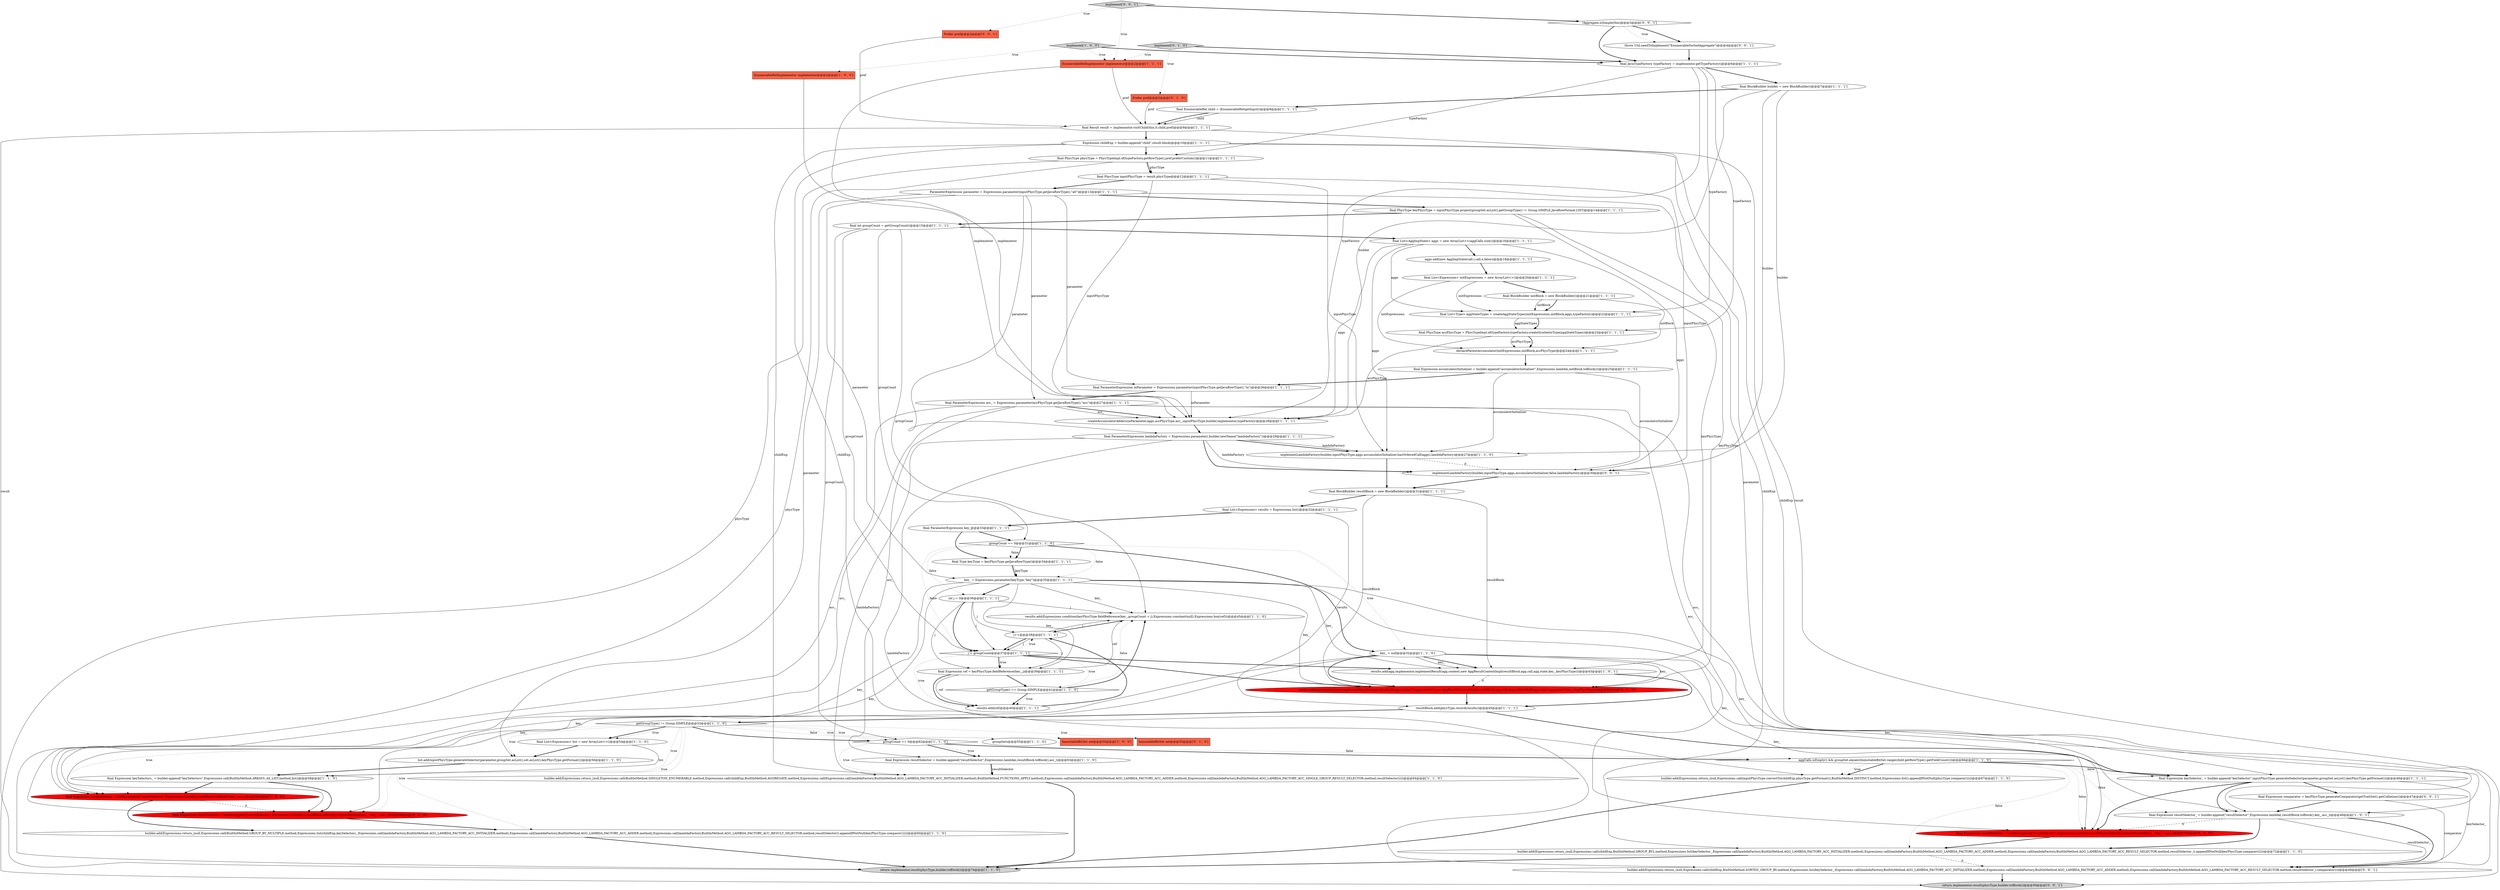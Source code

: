 digraph {
31 [style = filled, label = "return implementor.result(physType,builder.toBlock())@@@74@@@['1', '1', '0']", fillcolor = lightgray, shape = ellipse image = "AAA0AAABBB1BBB"];
37 [style = filled, label = "final EnumerableRel child = (EnumerableRel)getInput()@@@8@@@['1', '1', '1']", fillcolor = white, shape = ellipse image = "AAA0AAABBB1BBB"];
8 [style = filled, label = "final List<Expression> results = Expressions.list()@@@32@@@['1', '1', '1']", fillcolor = white, shape = ellipse image = "AAA0AAABBB1BBB"];
57 [style = filled, label = "EnumerableRelImplementor implementor@@@2@@@['1', '1', '1']", fillcolor = tomato, shape = box image = "AAA0AAABBB1BBB"];
15 [style = filled, label = "results.add(Expressions.condition(keyPhysType.fieldReference(key_,groupCount + j),Expressions.constant(null),Expressions.box(ref)))@@@45@@@['1', '1', '0']", fillcolor = white, shape = ellipse image = "AAA0AAABBB1BBB"];
21 [style = filled, label = "final PhysType keyPhysType = inputPhysType.project(groupSet.asList(),getGroupType() != Group.SIMPLE,JavaRowFormat.LIST)@@@14@@@['1', '1', '1']", fillcolor = white, shape = ellipse image = "AAA0AAABBB1BBB"];
41 [style = filled, label = "j++@@@38@@@['1', '1', '1']", fillcolor = white, shape = ellipse image = "AAA0AAABBB1BBB"];
29 [style = filled, label = "final Expression keySelector_ = builder.append(\"keySelector\",inputPhysType.generateSelector(parameter,groupSet.asList(),keyPhysType.getFormat()))@@@46@@@['1', '1', '1']", fillcolor = white, shape = ellipse image = "AAA0AAABBB1BBB"];
32 [style = filled, label = "key_ = Expressions.parameter(keyType,\"key\")@@@35@@@['1', '1', '1']", fillcolor = white, shape = ellipse image = "AAA0AAABBB1BBB"];
6 [style = filled, label = "final BlockBuilder resultBlock = new BlockBuilder()@@@31@@@['1', '1', '1']", fillcolor = white, shape = ellipse image = "AAA0AAABBB1BBB"];
5 [style = filled, label = "final PhysType accPhysType = PhysTypeImpl.of(typeFactory,typeFactory.createSyntheticType(aggStateTypes))@@@23@@@['1', '1', '1']", fillcolor = white, shape = ellipse image = "AAA0AAABBB1BBB"];
25 [style = filled, label = "final ParameterExpression lambdaFactory = Expressions.parameter(,builder.newName(\"lambdaFactory\"))@@@29@@@['1', '1', '1']", fillcolor = white, shape = ellipse image = "AAA0AAABBB1BBB"];
28 [style = filled, label = "list.add(inputPhysType.generateSelector(parameter,groupSet.asList(),set.asList(),keyPhysType.getFormat()))@@@56@@@['1', '1', '0']", fillcolor = white, shape = ellipse image = "AAA0AAABBB1BBB"];
30 [style = filled, label = "final PhysType inputPhysType = result.physType@@@12@@@['1', '1', '1']", fillcolor = white, shape = ellipse image = "AAA0AAABBB1BBB"];
42 [style = filled, label = "final Expression keySelectors_ = builder.append(\"keySelectors\",Expressions.call(BuiltInMethod.ARRAYS_AS_LIST.method,list))@@@58@@@['1', '1', '0']", fillcolor = white, shape = ellipse image = "AAA0AAABBB1BBB"];
2 [style = filled, label = "final List<AggImpState> aggs = new ArrayList<>(aggCalls.size())@@@16@@@['1', '1', '1']", fillcolor = white, shape = ellipse image = "AAA0AAABBB1BBB"];
44 [style = filled, label = "groupSets@@@55@@@['1', '1', '0']", fillcolor = white, shape = ellipse image = "AAA0AAABBB1BBB"];
47 [style = filled, label = "final int groupCount = getGroupCount()@@@15@@@['1', '1', '1']", fillcolor = white, shape = ellipse image = "AAA0AAABBB1BBB"];
68 [style = filled, label = "throw Util.needToImplement(\"EnumerableSortedAggregate\")@@@4@@@['0', '0', '1']", fillcolor = white, shape = ellipse image = "AAA0AAABBB3BBB"];
66 [style = filled, label = "implement['0', '0', '1']", fillcolor = lightgray, shape = diamond image = "AAA0AAABBB3BBB"];
10 [style = filled, label = "builder.add(Expressions.return_(null,Expressions.call(BuiltInMethod.SINGLETON_ENUMERABLE.method,Expressions.call(childExp,BuiltInMethod.AGGREGATE.method,Expressions.call(Expressions.call(lambdaFactory,BuiltInMethod.AGG_LAMBDA_FACTORY_ACC_INITIALIZER.method),BuiltInMethod.FUNCTION0_APPLY.method),Expressions.call(lambdaFactory,BuiltInMethod.AGG_LAMBDA_FACTORY_ACC_ADDER.method),Expressions.call(lambdaFactory,BuiltInMethod.AGG_LAMBDA_FACTORY_ACC_SINGLE_GROUP_RESULT_SELECTOR.method,resultSelector)))))@@@64@@@['1', '1', '0']", fillcolor = white, shape = ellipse image = "AAA0AAABBB1BBB"];
9 [style = filled, label = "getGroupType() != Group.SIMPLE@@@53@@@['1', '1', '0']", fillcolor = white, shape = diamond image = "AAA0AAABBB1BBB"];
4 [style = filled, label = "createAccumulatorAdders(inParameter,aggs,accPhysType,acc_,inputPhysType,builder,implementor,typeFactory)@@@28@@@['1', '1', '1']", fillcolor = white, shape = ellipse image = "AAA0AAABBB1BBB"];
33 [style = filled, label = "final BlockBuilder initBlock = new BlockBuilder()@@@21@@@['1', '1', '1']", fillcolor = white, shape = ellipse image = "AAA0AAABBB1BBB"];
58 [style = filled, label = "final Expression resultSelector_ = builder.append(\"resultSelector\",Expressions.lambda(,resultBlock.toBlock(),key_,acc_))@@@48@@@['1', '0', '1']", fillcolor = white, shape = ellipse image = "AAA0AAABBB1BBB"];
14 [style = filled, label = "final Result result = implementor.visitChild(this,0,child,pref)@@@9@@@['1', '1', '1']", fillcolor = white, shape = ellipse image = "AAA0AAABBB1BBB"];
24 [style = filled, label = "final List<Expression> list = new ArrayList<>()@@@54@@@['1', '1', '0']", fillcolor = white, shape = ellipse image = "AAA0AAABBB1BBB"];
62 [style = filled, label = "final Expression resultSelector = builder.append(\"resultSelector\",Expressions.lambda(,resultBlock.toBlock(),requireNonNull(key_,\"key_\"),acc_))@@@59@@@['0', '1', '0']", fillcolor = red, shape = ellipse image = "AAA1AAABBB2BBB"];
56 [style = filled, label = "final Expression resultSelector = builder.append(\"resultSelector\",Expressions.lambda(,resultBlock.toBlock(),key_,acc_))@@@59@@@['1', '0', '0']", fillcolor = red, shape = ellipse image = "AAA1AAABBB1BBB"];
0 [style = filled, label = "aggs.add(new AggImpState(call.i,call.e,false))@@@18@@@['1', '1', '1']", fillcolor = white, shape = ellipse image = "AAA0AAABBB1BBB"];
22 [style = filled, label = "final BlockBuilder builder = new BlockBuilder()@@@7@@@['1', '1', '1']", fillcolor = white, shape = ellipse image = "AAA0AAABBB1BBB"];
34 [style = filled, label = "j < groupCount@@@37@@@['1', '1', '1']", fillcolor = white, shape = diamond image = "AAA0AAABBB1BBB"];
17 [style = filled, label = "builder.add(Expressions.return_(null,Expressions.call(BuiltInMethod.GROUP_BY_MULTIPLE.method,Expressions.list(childExp,keySelectors_,Expressions.call(lambdaFactory,BuiltInMethod.AGG_LAMBDA_FACTORY_ACC_INITIALIZER.method),Expressions.call(lambdaFactory,BuiltInMethod.AGG_LAMBDA_FACTORY_ACC_ADDER.method),Expressions.call(lambdaFactory,BuiltInMethod.AGG_LAMBDA_FACTORY_ACC_RESULT_SELECTOR.method,resultSelector)).appendIfNotNull(keyPhysType.comparer()))))@@@60@@@['1', '1', '0']", fillcolor = white, shape = ellipse image = "AAA0AAABBB1BBB"];
53 [style = filled, label = "key_ = null@@@32@@@['1', '1', '0']", fillcolor = white, shape = ellipse image = "AAA0AAABBB1BBB"];
13 [style = filled, label = "implement['1', '0', '0']", fillcolor = lightgray, shape = diamond image = "AAA0AAABBB1BBB"];
3 [style = filled, label = "declareParentAccumulator(initExpressions,initBlock,accPhysType)@@@24@@@['1', '1', '1']", fillcolor = white, shape = ellipse image = "AAA0AAABBB1BBB"];
36 [style = filled, label = "implementLambdaFactory(builder,inputPhysType,aggs,accumulatorInitializer,hasOrderedCall(aggs),lambdaFactory)@@@27@@@['1', '1', '0']", fillcolor = white, shape = ellipse image = "AAA0AAABBB1BBB"];
1 [style = filled, label = "EnumerableRelImplementor implementor@@@2@@@['1', '0', '0']", fillcolor = tomato, shape = box image = "AAA0AAABBB1BBB"];
64 [style = filled, label = "final Expression resultSelector_ = builder.append(\"resultSelector\",Expressions.lambda(,resultBlock.toBlock(),requireNonNull(key_,\"key_\"),acc_))@@@71@@@['0', '1', '0']", fillcolor = red, shape = ellipse image = "AAA1AAABBB2BBB"];
38 [style = filled, label = "results.add(agg.implementor.implementResult(agg.context,new AggResultContextImpl(resultBlock,agg.call,agg.state,key_,keyPhysType)))@@@43@@@['1', '0', '1']", fillcolor = white, shape = ellipse image = "AAA0AAABBB1BBB"];
39 [style = filled, label = "final Expression resultSelector = builder.append(\"resultSelector\",Expressions.lambda(,resultBlock.toBlock(),acc_))@@@63@@@['1', '1', '0']", fillcolor = white, shape = ellipse image = "AAA0AAABBB1BBB"];
60 [style = filled, label = "results.add(agg.implementor.implementResult(requireNonNull(agg.context,\"agg.context\"),new AggResultContextImpl(resultBlock,agg.call,requireNonNull(agg.state,\"agg.state\"),key_,keyPhysType)))@@@50@@@['0', '1', '0']", fillcolor = red, shape = ellipse image = "AAA1AAABBB2BBB"];
18 [style = filled, label = "aggCalls.isEmpty() && groupSet.equals(ImmutableBitSet.range(child.getRowType().getFieldCount()))@@@66@@@['1', '1', '0']", fillcolor = white, shape = diamond image = "AAA0AAABBB1BBB"];
67 [style = filled, label = "!Aggregate.isSimple(this)@@@3@@@['0', '0', '1']", fillcolor = white, shape = diamond image = "AAA0AAABBB3BBB"];
45 [style = filled, label = "builder.add(Expressions.return_(null,Expressions.call(inputPhysType.convertTo(childExp,physType.getFormat()),BuiltInMethod.DISTINCT.method,Expressions.list().appendIfNotNull(physType.comparer()))))@@@67@@@['1', '1', '0']", fillcolor = white, shape = ellipse image = "AAA0AAABBB1BBB"];
59 [style = filled, label = "implement['0', '1', '0']", fillcolor = lightgray, shape = diamond image = "AAA0AAABBB2BBB"];
43 [style = filled, label = "final List<Type> aggStateTypes = createAggStateTypes(initExpressions,initBlock,aggs,typeFactory)@@@22@@@['1', '1', '1']", fillcolor = white, shape = ellipse image = "AAA0AAABBB1BBB"];
12 [style = filled, label = "final ParameterExpression inParameter = Expressions.parameter(inputPhysType.getJavaRowType(),\"in\")@@@26@@@['1', '1', '1']", fillcolor = white, shape = ellipse image = "AAA0AAABBB1BBB"];
11 [style = filled, label = "ParameterExpression parameter = Expressions.parameter(inputPhysType.getJavaRowType(),\"a0\")@@@13@@@['1', '1', '1']", fillcolor = white, shape = ellipse image = "AAA0AAABBB1BBB"];
7 [style = filled, label = "builder.add(Expressions.return_(null,Expressions.call(childExp,BuiltInMethod.GROUP_BY2.method,Expressions.list(keySelector_,Expressions.call(lambdaFactory,BuiltInMethod.AGG_LAMBDA_FACTORY_ACC_INITIALIZER.method),Expressions.call(lambdaFactory,BuiltInMethod.AGG_LAMBDA_FACTORY_ACC_ADDER.method),Expressions.call(lambdaFactory,BuiltInMethod.AGG_LAMBDA_FACTORY_ACC_RESULT_SELECTOR.method,resultSelector_)).appendIfNotNull(keyPhysType.comparer()))))@@@72@@@['1', '1', '0']", fillcolor = white, shape = ellipse image = "AAA0AAABBB1BBB"];
72 [style = filled, label = "implementLambdaFactory(builder,inputPhysType,aggs,accumulatorInitializer,false,lambdaFactory)@@@30@@@['0', '0', '1']", fillcolor = white, shape = ellipse image = "AAA0AAABBB3BBB"];
23 [style = filled, label = "resultBlock.add(physType.record(results))@@@45@@@['1', '1', '1']", fillcolor = white, shape = ellipse image = "AAA0AAABBB1BBB"];
46 [style = filled, label = "int j = 0@@@36@@@['1', '1', '1']", fillcolor = white, shape = ellipse image = "AAA0AAABBB1BBB"];
52 [style = filled, label = "groupCount == 0@@@31@@@['1', '1', '0']", fillcolor = white, shape = diamond image = "AAA0AAABBB1BBB"];
51 [style = filled, label = "final List<Expression> initExpressions = new ArrayList<>()@@@20@@@['1', '1', '1']", fillcolor = white, shape = ellipse image = "AAA0AAABBB1BBB"];
71 [style = filled, label = "final Expression comparator = keyPhysType.generateComparator(getTraitSet().getCollation())@@@47@@@['0', '0', '1']", fillcolor = white, shape = ellipse image = "AAA0AAABBB3BBB"];
16 [style = filled, label = "getGroupType() == Group.SIMPLE@@@41@@@['1', '1', '0']", fillcolor = white, shape = diamond image = "AAA0AAABBB1BBB"];
65 [style = filled, label = "builder.add(Expressions.return_(null,Expressions.call(childExp,BuiltInMethod.SORTED_GROUP_BY.method,Expressions.list(keySelector_,Expressions.call(lambdaFactory,BuiltInMethod.AGG_LAMBDA_FACTORY_ACC_INITIALIZER.method),Expressions.call(lambdaFactory,BuiltInMethod.AGG_LAMBDA_FACTORY_ACC_ADDER.method),Expressions.call(lambdaFactory,BuiltInMethod.AGG_LAMBDA_FACTORY_ACC_RESULT_SELECTOR.method,resultSelector_),comparator))))@@@49@@@['0', '0', '1']", fillcolor = white, shape = ellipse image = "AAA0AAABBB3BBB"];
49 [style = filled, label = "final ParameterExpression acc_ = Expressions.parameter(accPhysType.getJavaRowType(),\"acc\")@@@27@@@['1', '1', '1']", fillcolor = white, shape = ellipse image = "AAA0AAABBB1BBB"];
27 [style = filled, label = "ImmutableBitSet set@@@55@@@['1', '0', '0']", fillcolor = tomato, shape = box image = "AAA0AAABBB1BBB"];
54 [style = filled, label = "final JavaTypeFactory typeFactory = implementor.getTypeFactory()@@@6@@@['1', '1', '1']", fillcolor = white, shape = ellipse image = "AAA0AAABBB1BBB"];
48 [style = filled, label = "groupCount == 0@@@62@@@['1', '1', '0']", fillcolor = white, shape = diamond image = "AAA0AAABBB1BBB"];
20 [style = filled, label = "final Expression accumulatorInitializer = builder.append(\"accumulatorInitializer\",Expressions.lambda(,initBlock.toBlock()))@@@25@@@['1', '1', '1']", fillcolor = white, shape = ellipse image = "AAA0AAABBB1BBB"];
26 [style = filled, label = "final Type keyType = keyPhysType.getJavaRowType()@@@34@@@['1', '1', '1']", fillcolor = white, shape = ellipse image = "AAA0AAABBB1BBB"];
61 [style = filled, label = "Prefer pref@@@2@@@['0', '1', '0']", fillcolor = tomato, shape = box image = "AAA0AAABBB2BBB"];
55 [style = filled, label = "final ParameterExpression key_@@@33@@@['1', '1', '1']", fillcolor = white, shape = ellipse image = "AAA0AAABBB1BBB"];
50 [style = filled, label = "results.add(ref)@@@40@@@['1', '1', '1']", fillcolor = white, shape = ellipse image = "AAA0AAABBB1BBB"];
63 [style = filled, label = "ImmutableBitSet set@@@55@@@['0', '1', '0']", fillcolor = tomato, shape = box image = "AAA0AAABBB2BBB"];
69 [style = filled, label = "Prefer pref@@@2@@@['0', '0', '1']", fillcolor = tomato, shape = box image = "AAA0AAABBB3BBB"];
40 [style = filled, label = "final Expression ref = keyPhysType.fieldReference(key_,j)@@@39@@@['1', '1', '1']", fillcolor = white, shape = ellipse image = "AAA0AAABBB1BBB"];
70 [style = filled, label = "return implementor.result(physType,builder.toBlock())@@@50@@@['0', '0', '1']", fillcolor = lightgray, shape = ellipse image = "AAA0AAABBB3BBB"];
19 [style = filled, label = "final PhysType physType = PhysTypeImpl.of(typeFactory,getRowType(),pref.preferCustom())@@@11@@@['1', '1', '1']", fillcolor = white, shape = ellipse image = "AAA0AAABBB1BBB"];
35 [style = filled, label = "Expression childExp = builder.append(\"child\",result.block)@@@10@@@['1', '1', '1']", fillcolor = white, shape = ellipse image = "AAA0AAABBB1BBB"];
5->3 [style = bold, label=""];
54->43 [style = solid, label="typeFactory"];
46->34 [style = bold, label=""];
14->70 [style = solid, label="result"];
4->25 [style = bold, label=""];
14->35 [style = bold, label=""];
25->10 [style = solid, label="lambdaFactory"];
22->37 [style = bold, label=""];
47->48 [style = solid, label="groupCount"];
16->15 [style = dotted, label="false"];
21->60 [style = solid, label="keyPhysType"];
7->31 [style = bold, label=""];
41->40 [style = solid, label="j"];
45->31 [style = bold, label=""];
47->34 [style = solid, label="groupCount"];
9->62 [style = dotted, label="true"];
18->45 [style = bold, label=""];
48->39 [style = bold, label=""];
2->43 [style = solid, label="aggs"];
32->40 [style = solid, label="key_"];
32->60 [style = solid, label="key_"];
30->72 [style = solid, label="inputPhysType"];
23->29 [style = bold, label=""];
12->4 [style = solid, label="inParameter"];
54->4 [style = solid, label="typeFactory"];
49->39 [style = solid, label="acc_"];
52->26 [style = dotted, label="false"];
30->11 [style = bold, label=""];
40->50 [style = solid, label="ref"];
53->64 [style = solid, label="key_"];
71->58 [style = bold, label=""];
7->65 [style = dashed, label="0"];
40->16 [style = bold, label=""];
34->50 [style = dotted, label="true"];
48->39 [style = dotted, label="true"];
67->68 [style = bold, label=""];
56->62 [style = dashed, label="0"];
11->32 [style = solid, label="parameter"];
15->41 [style = bold, label=""];
47->52 [style = solid, label="groupCount"];
49->4 [style = bold, label=""];
48->18 [style = bold, label=""];
28->42 [style = bold, label=""];
53->60 [style = bold, label=""];
53->38 [style = bold, label=""];
26->32 [style = solid, label="keyType"];
52->34 [style = dotted, label="false"];
9->24 [style = bold, label=""];
59->54 [style = bold, label=""];
20->36 [style = solid, label="accumulatorInitializer"];
60->23 [style = bold, label=""];
25->72 [style = bold, label=""];
9->28 [style = dotted, label="true"];
49->4 [style = solid, label="acc_"];
36->6 [style = bold, label=""];
24->28 [style = bold, label=""];
40->50 [style = bold, label=""];
18->58 [style = dotted, label="false"];
26->32 [style = bold, label=""];
53->58 [style = solid, label="key_"];
10->31 [style = bold, label=""];
35->65 [style = solid, label="childExp"];
59->61 [style = dotted, label="true"];
20->72 [style = solid, label="accumulatorInitializer"];
18->64 [style = dotted, label="false"];
66->67 [style = bold, label=""];
25->36 [style = bold, label=""];
57->14 [style = solid, label="pref"];
52->46 [style = dotted, label="false"];
30->36 [style = solid, label="inputPhysType"];
46->15 [style = solid, label="j"];
9->48 [style = bold, label=""];
53->62 [style = solid, label="key_"];
51->3 [style = solid, label="initExpressions"];
55->26 [style = bold, label=""];
40->15 [style = solid, label="ref"];
9->42 [style = dotted, label="true"];
66->69 [style = dotted, label="true"];
35->45 [style = solid, label="childExp"];
53->56 [style = solid, label="key_"];
11->28 [style = solid, label="parameter"];
29->71 [style = bold, label=""];
49->64 [style = solid, label="acc_"];
18->45 [style = dotted, label="true"];
2->4 [style = solid, label="aggs"];
9->24 [style = dotted, label="true"];
37->14 [style = solid, label="child"];
5->4 [style = solid, label="accPhysType"];
1->4 [style = solid, label="implementor"];
11->49 [style = solid, label="parameter"];
42->56 [style = bold, label=""];
47->2 [style = bold, label=""];
32->56 [style = solid, label="key_"];
32->64 [style = solid, label="key_"];
29->64 [style = bold, label=""];
8->23 [style = solid, label="results"];
6->38 [style = solid, label="resultBlock"];
62->17 [style = bold, label=""];
47->15 [style = solid, label="groupCount"];
54->19 [style = solid, label="typeFactory"];
38->60 [style = dashed, label="0"];
34->38 [style = bold, label=""];
8->55 [style = bold, label=""];
50->41 [style = bold, label=""];
51->33 [style = bold, label=""];
18->7 [style = dotted, label="false"];
58->64 [style = dashed, label="0"];
5->3 [style = solid, label="accPhysType"];
41->15 [style = solid, label="j"];
46->40 [style = solid, label="j"];
52->26 [style = bold, label=""];
6->60 [style = solid, label="resultBlock"];
21->47 [style = bold, label=""];
25->65 [style = solid, label="lambdaFactory"];
32->46 [style = bold, label=""];
34->40 [style = bold, label=""];
67->54 [style = bold, label=""];
22->72 [style = solid, label="builder"];
49->62 [style = solid, label="acc_"];
48->18 [style = dotted, label="false"];
11->21 [style = bold, label=""];
13->54 [style = bold, label=""];
46->34 [style = solid, label="j"];
35->7 [style = solid, label="childExp"];
13->1 [style = dotted, label="true"];
54->22 [style = bold, label=""];
52->53 [style = dotted, label="true"];
11->12 [style = solid, label="parameter"];
16->50 [style = bold, label=""];
48->10 [style = dotted, label="true"];
11->25 [style = solid, label="parameter"];
12->49 [style = bold, label=""];
9->44 [style = dotted, label="true"];
36->72 [style = dashed, label="0"];
32->38 [style = solid, label="key_"];
2->0 [style = bold, label=""];
58->7 [style = bold, label=""];
43->5 [style = bold, label=""];
58->65 [style = solid, label="resultSelector_"];
33->43 [style = bold, label=""];
2->36 [style = solid, label="aggs"];
14->31 [style = solid, label="result"];
2->72 [style = solid, label="aggs"];
42->62 [style = bold, label=""];
55->52 [style = bold, label=""];
41->34 [style = bold, label=""];
58->65 [style = bold, label=""];
22->4 [style = solid, label="builder"];
34->40 [style = dotted, label="true"];
52->32 [style = dotted, label="false"];
16->15 [style = bold, label=""];
49->56 [style = solid, label="acc_"];
22->36 [style = solid, label="builder"];
35->10 [style = solid, label="childExp"];
41->34 [style = solid, label="j"];
9->63 [style = dotted, label="true"];
52->53 [style = bold, label=""];
65->70 [style = bold, label=""];
16->50 [style = dotted, label="true"];
32->15 [style = solid, label="key_"];
69->14 [style = solid, label="pref"];
29->58 [style = bold, label=""];
54->5 [style = solid, label="typeFactory"];
24->42 [style = solid, label="list"];
53->60 [style = solid, label="key_"];
17->31 [style = bold, label=""];
46->41 [style = solid, label="j"];
71->65 [style = solid, label="comparator"];
35->19 [style = bold, label=""];
9->17 [style = dotted, label="true"];
18->29 [style = dotted, label="false"];
38->23 [style = bold, label=""];
72->6 [style = bold, label=""];
49->58 [style = solid, label="acc_"];
33->3 [style = solid, label="initBlock"];
30->4 [style = solid, label="inputPhysType"];
33->43 [style = solid, label="initBlock"];
9->48 [style = dotted, label="false"];
56->17 [style = bold, label=""];
21->38 [style = solid, label="keyPhysType"];
9->27 [style = dotted, label="true"];
32->62 [style = solid, label="key_"];
25->36 [style = solid, label="lambdaFactory"];
57->4 [style = solid, label="implementor"];
64->7 [style = bold, label=""];
53->38 [style = solid, label="key_"];
61->14 [style = solid, label="pref"];
43->5 [style = solid, label="aggStateTypes"];
19->70 [style = solid, label="physType"];
37->14 [style = bold, label=""];
3->20 [style = bold, label=""];
18->29 [style = bold, label=""];
34->60 [style = bold, label=""];
9->56 [style = dotted, label="true"];
51->43 [style = solid, label="initExpressions"];
13->57 [style = dotted, label="true"];
66->57 [style = dotted, label="true"];
67->68 [style = dotted, label="true"];
19->30 [style = solid, label="physType"];
34->41 [style = dotted, label="true"];
0->51 [style = bold, label=""];
6->8 [style = bold, label=""];
20->12 [style = bold, label=""];
39->10 [style = bold, label=""];
59->57 [style = dotted, label="true"];
29->65 [style = solid, label="keySelector_"];
39->10 [style = solid, label="resultSelector"];
19->31 [style = solid, label="physType"];
34->16 [style = dotted, label="true"];
11->29 [style = solid, label="parameter"];
23->9 [style = bold, label=""];
68->54 [style = bold, label=""];
25->72 [style = solid, label="lambdaFactory"];
32->58 [style = solid, label="key_"];
19->30 [style = bold, label=""];
}
